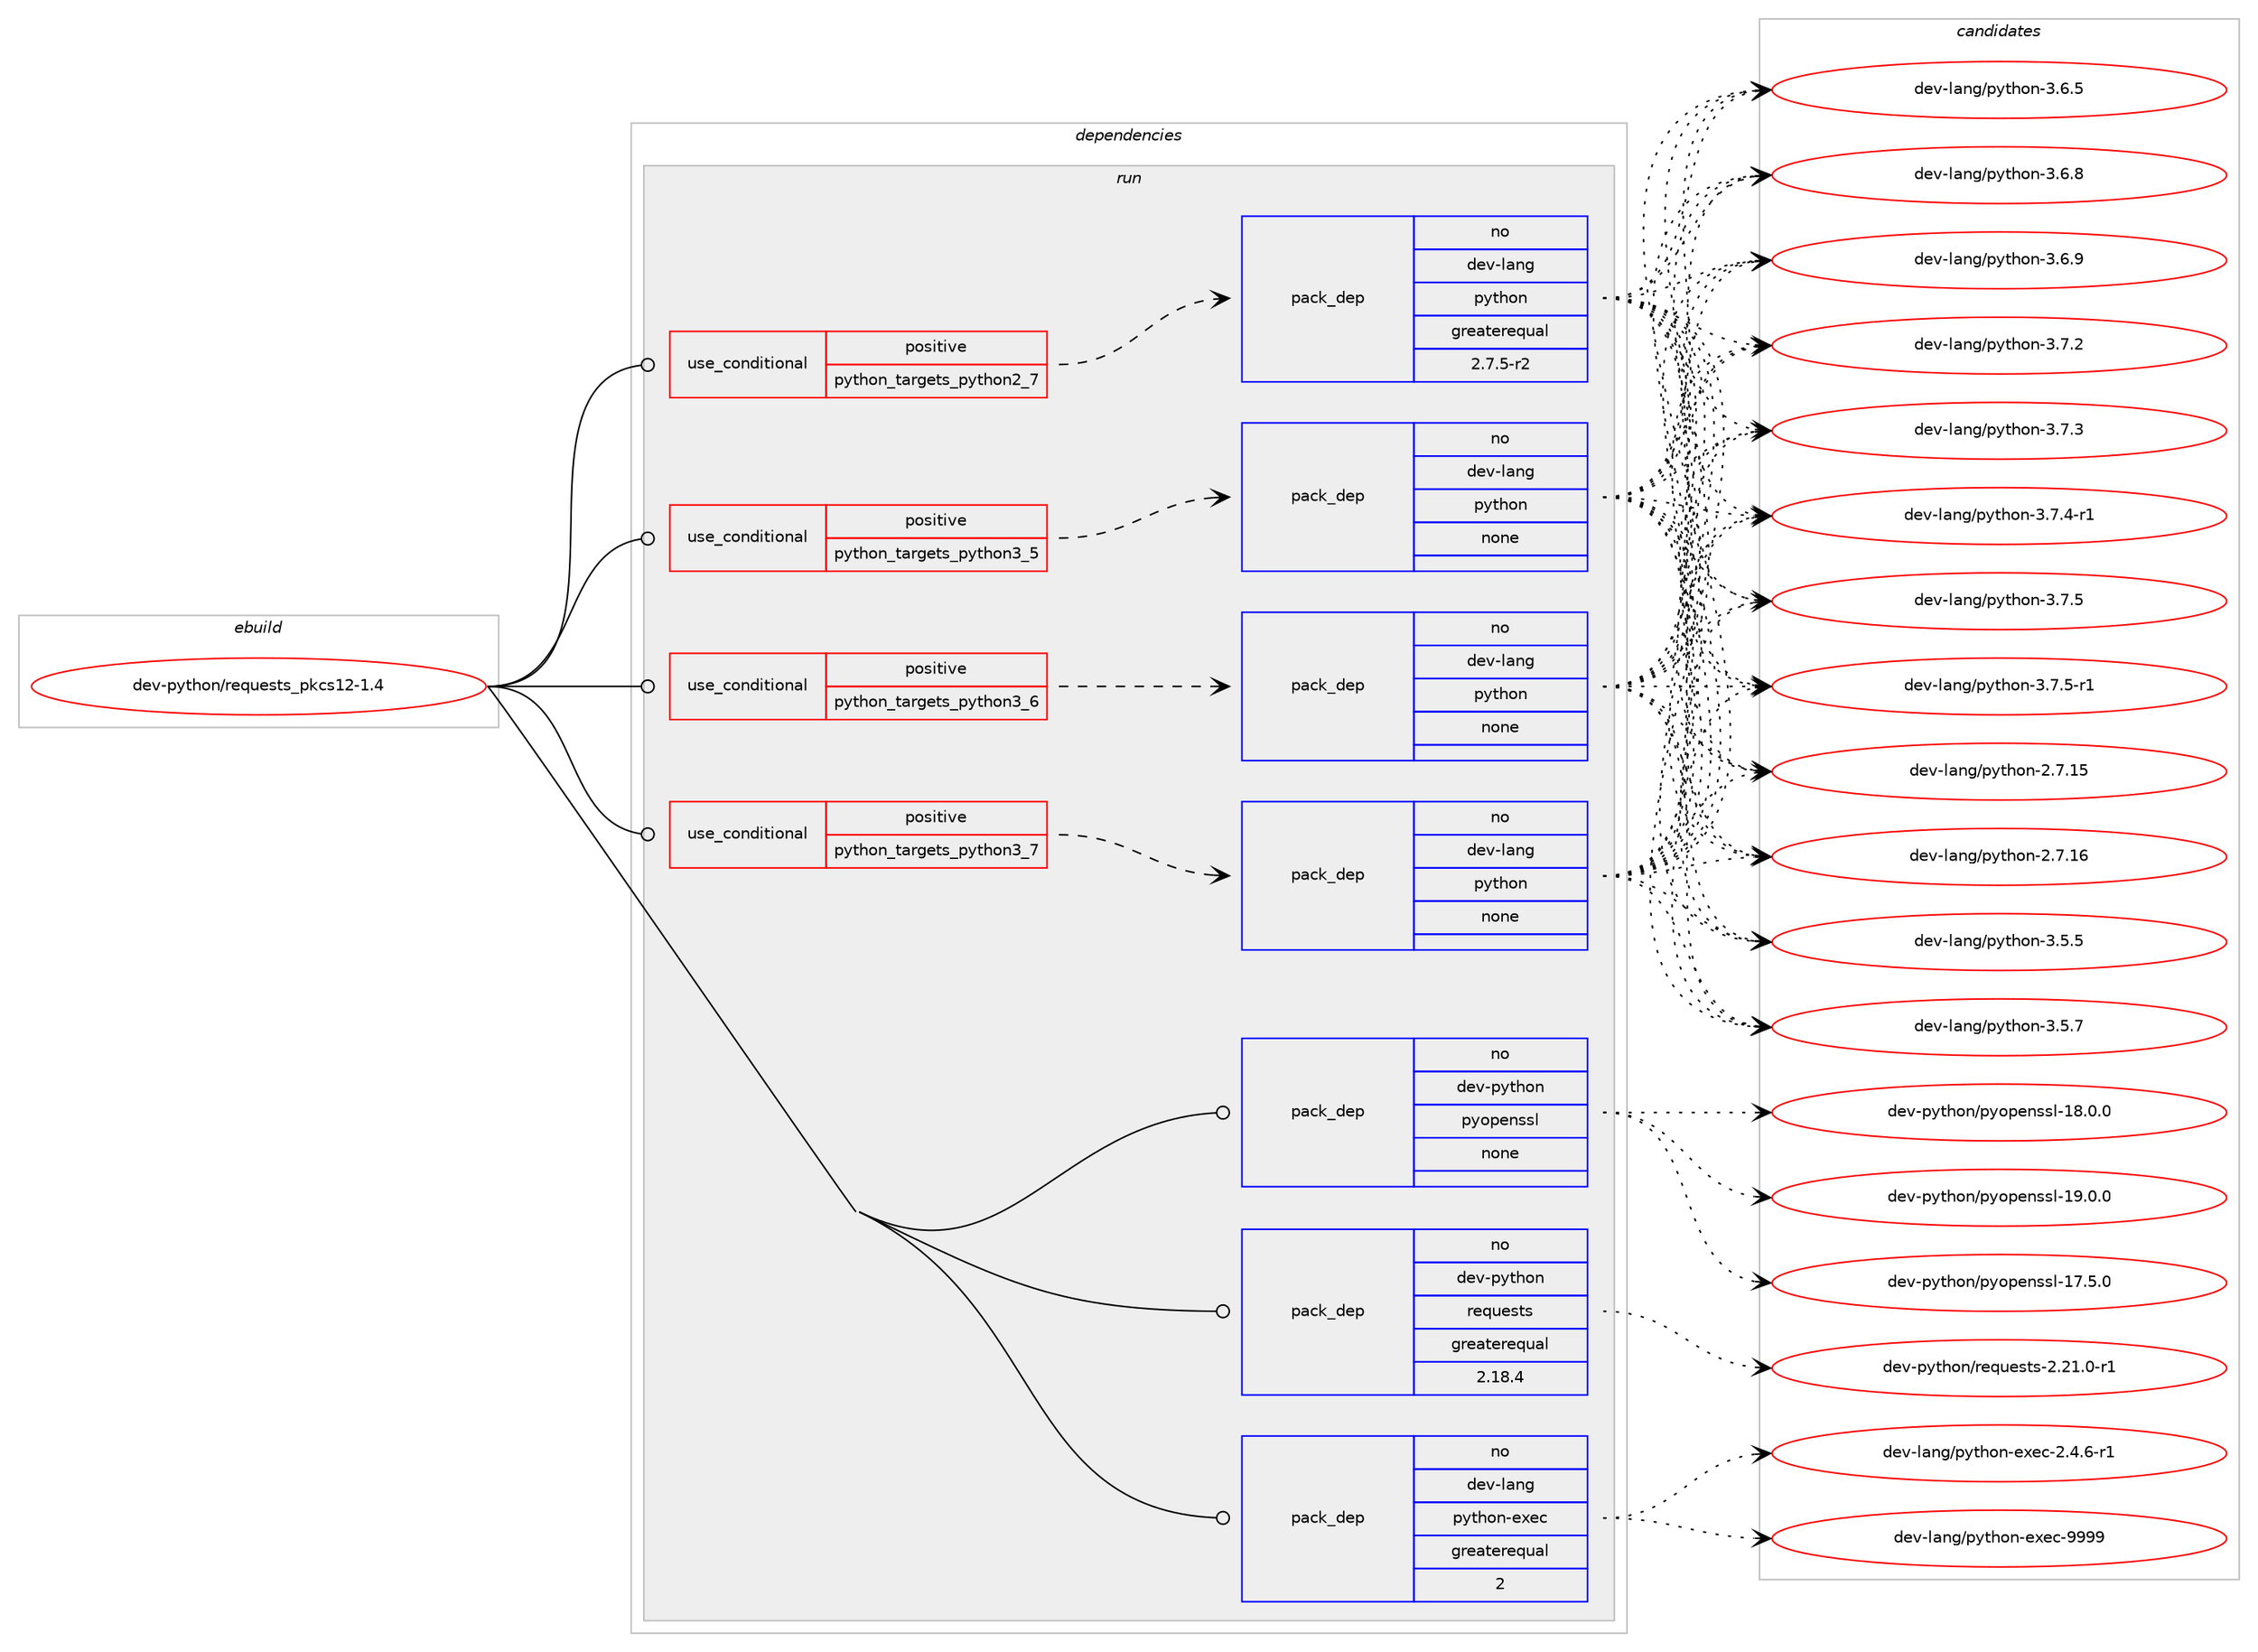digraph prolog {

# *************
# Graph options
# *************

newrank=true;
concentrate=true;
compound=true;
graph [rankdir=LR,fontname=Helvetica,fontsize=10,ranksep=1.5];#, ranksep=2.5, nodesep=0.2];
edge  [arrowhead=vee];
node  [fontname=Helvetica,fontsize=10];

# **********
# The ebuild
# **********

subgraph cluster_leftcol {
color=gray;
rank=same;
label=<<i>ebuild</i>>;
id [label="dev-python/requests_pkcs12-1.4", color=red, width=4, href="../dev-python/requests_pkcs12-1.4.svg"];
}

# ****************
# The dependencies
# ****************

subgraph cluster_midcol {
color=gray;
label=<<i>dependencies</i>>;
subgraph cluster_compile {
fillcolor="#eeeeee";
style=filled;
label=<<i>compile</i>>;
}
subgraph cluster_compileandrun {
fillcolor="#eeeeee";
style=filled;
label=<<i>compile and run</i>>;
}
subgraph cluster_run {
fillcolor="#eeeeee";
style=filled;
label=<<i>run</i>>;
subgraph cond148652 {
dependency635237 [label=<<TABLE BORDER="0" CELLBORDER="1" CELLSPACING="0" CELLPADDING="4"><TR><TD ROWSPAN="3" CELLPADDING="10">use_conditional</TD></TR><TR><TD>positive</TD></TR><TR><TD>python_targets_python2_7</TD></TR></TABLE>>, shape=none, color=red];
subgraph pack474704 {
dependency635238 [label=<<TABLE BORDER="0" CELLBORDER="1" CELLSPACING="0" CELLPADDING="4" WIDTH="220"><TR><TD ROWSPAN="6" CELLPADDING="30">pack_dep</TD></TR><TR><TD WIDTH="110">no</TD></TR><TR><TD>dev-lang</TD></TR><TR><TD>python</TD></TR><TR><TD>greaterequal</TD></TR><TR><TD>2.7.5-r2</TD></TR></TABLE>>, shape=none, color=blue];
}
dependency635237:e -> dependency635238:w [weight=20,style="dashed",arrowhead="vee"];
}
id:e -> dependency635237:w [weight=20,style="solid",arrowhead="odot"];
subgraph cond148653 {
dependency635239 [label=<<TABLE BORDER="0" CELLBORDER="1" CELLSPACING="0" CELLPADDING="4"><TR><TD ROWSPAN="3" CELLPADDING="10">use_conditional</TD></TR><TR><TD>positive</TD></TR><TR><TD>python_targets_python3_5</TD></TR></TABLE>>, shape=none, color=red];
subgraph pack474705 {
dependency635240 [label=<<TABLE BORDER="0" CELLBORDER="1" CELLSPACING="0" CELLPADDING="4" WIDTH="220"><TR><TD ROWSPAN="6" CELLPADDING="30">pack_dep</TD></TR><TR><TD WIDTH="110">no</TD></TR><TR><TD>dev-lang</TD></TR><TR><TD>python</TD></TR><TR><TD>none</TD></TR><TR><TD></TD></TR></TABLE>>, shape=none, color=blue];
}
dependency635239:e -> dependency635240:w [weight=20,style="dashed",arrowhead="vee"];
}
id:e -> dependency635239:w [weight=20,style="solid",arrowhead="odot"];
subgraph cond148654 {
dependency635241 [label=<<TABLE BORDER="0" CELLBORDER="1" CELLSPACING="0" CELLPADDING="4"><TR><TD ROWSPAN="3" CELLPADDING="10">use_conditional</TD></TR><TR><TD>positive</TD></TR><TR><TD>python_targets_python3_6</TD></TR></TABLE>>, shape=none, color=red];
subgraph pack474706 {
dependency635242 [label=<<TABLE BORDER="0" CELLBORDER="1" CELLSPACING="0" CELLPADDING="4" WIDTH="220"><TR><TD ROWSPAN="6" CELLPADDING="30">pack_dep</TD></TR><TR><TD WIDTH="110">no</TD></TR><TR><TD>dev-lang</TD></TR><TR><TD>python</TD></TR><TR><TD>none</TD></TR><TR><TD></TD></TR></TABLE>>, shape=none, color=blue];
}
dependency635241:e -> dependency635242:w [weight=20,style="dashed",arrowhead="vee"];
}
id:e -> dependency635241:w [weight=20,style="solid",arrowhead="odot"];
subgraph cond148655 {
dependency635243 [label=<<TABLE BORDER="0" CELLBORDER="1" CELLSPACING="0" CELLPADDING="4"><TR><TD ROWSPAN="3" CELLPADDING="10">use_conditional</TD></TR><TR><TD>positive</TD></TR><TR><TD>python_targets_python3_7</TD></TR></TABLE>>, shape=none, color=red];
subgraph pack474707 {
dependency635244 [label=<<TABLE BORDER="0" CELLBORDER="1" CELLSPACING="0" CELLPADDING="4" WIDTH="220"><TR><TD ROWSPAN="6" CELLPADDING="30">pack_dep</TD></TR><TR><TD WIDTH="110">no</TD></TR><TR><TD>dev-lang</TD></TR><TR><TD>python</TD></TR><TR><TD>none</TD></TR><TR><TD></TD></TR></TABLE>>, shape=none, color=blue];
}
dependency635243:e -> dependency635244:w [weight=20,style="dashed",arrowhead="vee"];
}
id:e -> dependency635243:w [weight=20,style="solid",arrowhead="odot"];
subgraph pack474708 {
dependency635245 [label=<<TABLE BORDER="0" CELLBORDER="1" CELLSPACING="0" CELLPADDING="4" WIDTH="220"><TR><TD ROWSPAN="6" CELLPADDING="30">pack_dep</TD></TR><TR><TD WIDTH="110">no</TD></TR><TR><TD>dev-lang</TD></TR><TR><TD>python-exec</TD></TR><TR><TD>greaterequal</TD></TR><TR><TD>2</TD></TR></TABLE>>, shape=none, color=blue];
}
id:e -> dependency635245:w [weight=20,style="solid",arrowhead="odot"];
subgraph pack474709 {
dependency635246 [label=<<TABLE BORDER="0" CELLBORDER="1" CELLSPACING="0" CELLPADDING="4" WIDTH="220"><TR><TD ROWSPAN="6" CELLPADDING="30">pack_dep</TD></TR><TR><TD WIDTH="110">no</TD></TR><TR><TD>dev-python</TD></TR><TR><TD>pyopenssl</TD></TR><TR><TD>none</TD></TR><TR><TD></TD></TR></TABLE>>, shape=none, color=blue];
}
id:e -> dependency635246:w [weight=20,style="solid",arrowhead="odot"];
subgraph pack474710 {
dependency635247 [label=<<TABLE BORDER="0" CELLBORDER="1" CELLSPACING="0" CELLPADDING="4" WIDTH="220"><TR><TD ROWSPAN="6" CELLPADDING="30">pack_dep</TD></TR><TR><TD WIDTH="110">no</TD></TR><TR><TD>dev-python</TD></TR><TR><TD>requests</TD></TR><TR><TD>greaterequal</TD></TR><TR><TD>2.18.4</TD></TR></TABLE>>, shape=none, color=blue];
}
id:e -> dependency635247:w [weight=20,style="solid",arrowhead="odot"];
}
}

# **************
# The candidates
# **************

subgraph cluster_choices {
rank=same;
color=gray;
label=<<i>candidates</i>>;

subgraph choice474704 {
color=black;
nodesep=1;
choice10010111845108971101034711212111610411111045504655464953 [label="dev-lang/python-2.7.15", color=red, width=4,href="../dev-lang/python-2.7.15.svg"];
choice10010111845108971101034711212111610411111045504655464954 [label="dev-lang/python-2.7.16", color=red, width=4,href="../dev-lang/python-2.7.16.svg"];
choice100101118451089711010347112121116104111110455146534653 [label="dev-lang/python-3.5.5", color=red, width=4,href="../dev-lang/python-3.5.5.svg"];
choice100101118451089711010347112121116104111110455146534655 [label="dev-lang/python-3.5.7", color=red, width=4,href="../dev-lang/python-3.5.7.svg"];
choice100101118451089711010347112121116104111110455146544653 [label="dev-lang/python-3.6.5", color=red, width=4,href="../dev-lang/python-3.6.5.svg"];
choice100101118451089711010347112121116104111110455146544656 [label="dev-lang/python-3.6.8", color=red, width=4,href="../dev-lang/python-3.6.8.svg"];
choice100101118451089711010347112121116104111110455146544657 [label="dev-lang/python-3.6.9", color=red, width=4,href="../dev-lang/python-3.6.9.svg"];
choice100101118451089711010347112121116104111110455146554650 [label="dev-lang/python-3.7.2", color=red, width=4,href="../dev-lang/python-3.7.2.svg"];
choice100101118451089711010347112121116104111110455146554651 [label="dev-lang/python-3.7.3", color=red, width=4,href="../dev-lang/python-3.7.3.svg"];
choice1001011184510897110103471121211161041111104551465546524511449 [label="dev-lang/python-3.7.4-r1", color=red, width=4,href="../dev-lang/python-3.7.4-r1.svg"];
choice100101118451089711010347112121116104111110455146554653 [label="dev-lang/python-3.7.5", color=red, width=4,href="../dev-lang/python-3.7.5.svg"];
choice1001011184510897110103471121211161041111104551465546534511449 [label="dev-lang/python-3.7.5-r1", color=red, width=4,href="../dev-lang/python-3.7.5-r1.svg"];
dependency635238:e -> choice10010111845108971101034711212111610411111045504655464953:w [style=dotted,weight="100"];
dependency635238:e -> choice10010111845108971101034711212111610411111045504655464954:w [style=dotted,weight="100"];
dependency635238:e -> choice100101118451089711010347112121116104111110455146534653:w [style=dotted,weight="100"];
dependency635238:e -> choice100101118451089711010347112121116104111110455146534655:w [style=dotted,weight="100"];
dependency635238:e -> choice100101118451089711010347112121116104111110455146544653:w [style=dotted,weight="100"];
dependency635238:e -> choice100101118451089711010347112121116104111110455146544656:w [style=dotted,weight="100"];
dependency635238:e -> choice100101118451089711010347112121116104111110455146544657:w [style=dotted,weight="100"];
dependency635238:e -> choice100101118451089711010347112121116104111110455146554650:w [style=dotted,weight="100"];
dependency635238:e -> choice100101118451089711010347112121116104111110455146554651:w [style=dotted,weight="100"];
dependency635238:e -> choice1001011184510897110103471121211161041111104551465546524511449:w [style=dotted,weight="100"];
dependency635238:e -> choice100101118451089711010347112121116104111110455146554653:w [style=dotted,weight="100"];
dependency635238:e -> choice1001011184510897110103471121211161041111104551465546534511449:w [style=dotted,weight="100"];
}
subgraph choice474705 {
color=black;
nodesep=1;
choice10010111845108971101034711212111610411111045504655464953 [label="dev-lang/python-2.7.15", color=red, width=4,href="../dev-lang/python-2.7.15.svg"];
choice10010111845108971101034711212111610411111045504655464954 [label="dev-lang/python-2.7.16", color=red, width=4,href="../dev-lang/python-2.7.16.svg"];
choice100101118451089711010347112121116104111110455146534653 [label="dev-lang/python-3.5.5", color=red, width=4,href="../dev-lang/python-3.5.5.svg"];
choice100101118451089711010347112121116104111110455146534655 [label="dev-lang/python-3.5.7", color=red, width=4,href="../dev-lang/python-3.5.7.svg"];
choice100101118451089711010347112121116104111110455146544653 [label="dev-lang/python-3.6.5", color=red, width=4,href="../dev-lang/python-3.6.5.svg"];
choice100101118451089711010347112121116104111110455146544656 [label="dev-lang/python-3.6.8", color=red, width=4,href="../dev-lang/python-3.6.8.svg"];
choice100101118451089711010347112121116104111110455146544657 [label="dev-lang/python-3.6.9", color=red, width=4,href="../dev-lang/python-3.6.9.svg"];
choice100101118451089711010347112121116104111110455146554650 [label="dev-lang/python-3.7.2", color=red, width=4,href="../dev-lang/python-3.7.2.svg"];
choice100101118451089711010347112121116104111110455146554651 [label="dev-lang/python-3.7.3", color=red, width=4,href="../dev-lang/python-3.7.3.svg"];
choice1001011184510897110103471121211161041111104551465546524511449 [label="dev-lang/python-3.7.4-r1", color=red, width=4,href="../dev-lang/python-3.7.4-r1.svg"];
choice100101118451089711010347112121116104111110455146554653 [label="dev-lang/python-3.7.5", color=red, width=4,href="../dev-lang/python-3.7.5.svg"];
choice1001011184510897110103471121211161041111104551465546534511449 [label="dev-lang/python-3.7.5-r1", color=red, width=4,href="../dev-lang/python-3.7.5-r1.svg"];
dependency635240:e -> choice10010111845108971101034711212111610411111045504655464953:w [style=dotted,weight="100"];
dependency635240:e -> choice10010111845108971101034711212111610411111045504655464954:w [style=dotted,weight="100"];
dependency635240:e -> choice100101118451089711010347112121116104111110455146534653:w [style=dotted,weight="100"];
dependency635240:e -> choice100101118451089711010347112121116104111110455146534655:w [style=dotted,weight="100"];
dependency635240:e -> choice100101118451089711010347112121116104111110455146544653:w [style=dotted,weight="100"];
dependency635240:e -> choice100101118451089711010347112121116104111110455146544656:w [style=dotted,weight="100"];
dependency635240:e -> choice100101118451089711010347112121116104111110455146544657:w [style=dotted,weight="100"];
dependency635240:e -> choice100101118451089711010347112121116104111110455146554650:w [style=dotted,weight="100"];
dependency635240:e -> choice100101118451089711010347112121116104111110455146554651:w [style=dotted,weight="100"];
dependency635240:e -> choice1001011184510897110103471121211161041111104551465546524511449:w [style=dotted,weight="100"];
dependency635240:e -> choice100101118451089711010347112121116104111110455146554653:w [style=dotted,weight="100"];
dependency635240:e -> choice1001011184510897110103471121211161041111104551465546534511449:w [style=dotted,weight="100"];
}
subgraph choice474706 {
color=black;
nodesep=1;
choice10010111845108971101034711212111610411111045504655464953 [label="dev-lang/python-2.7.15", color=red, width=4,href="../dev-lang/python-2.7.15.svg"];
choice10010111845108971101034711212111610411111045504655464954 [label="dev-lang/python-2.7.16", color=red, width=4,href="../dev-lang/python-2.7.16.svg"];
choice100101118451089711010347112121116104111110455146534653 [label="dev-lang/python-3.5.5", color=red, width=4,href="../dev-lang/python-3.5.5.svg"];
choice100101118451089711010347112121116104111110455146534655 [label="dev-lang/python-3.5.7", color=red, width=4,href="../dev-lang/python-3.5.7.svg"];
choice100101118451089711010347112121116104111110455146544653 [label="dev-lang/python-3.6.5", color=red, width=4,href="../dev-lang/python-3.6.5.svg"];
choice100101118451089711010347112121116104111110455146544656 [label="dev-lang/python-3.6.8", color=red, width=4,href="../dev-lang/python-3.6.8.svg"];
choice100101118451089711010347112121116104111110455146544657 [label="dev-lang/python-3.6.9", color=red, width=4,href="../dev-lang/python-3.6.9.svg"];
choice100101118451089711010347112121116104111110455146554650 [label="dev-lang/python-3.7.2", color=red, width=4,href="../dev-lang/python-3.7.2.svg"];
choice100101118451089711010347112121116104111110455146554651 [label="dev-lang/python-3.7.3", color=red, width=4,href="../dev-lang/python-3.7.3.svg"];
choice1001011184510897110103471121211161041111104551465546524511449 [label="dev-lang/python-3.7.4-r1", color=red, width=4,href="../dev-lang/python-3.7.4-r1.svg"];
choice100101118451089711010347112121116104111110455146554653 [label="dev-lang/python-3.7.5", color=red, width=4,href="../dev-lang/python-3.7.5.svg"];
choice1001011184510897110103471121211161041111104551465546534511449 [label="dev-lang/python-3.7.5-r1", color=red, width=4,href="../dev-lang/python-3.7.5-r1.svg"];
dependency635242:e -> choice10010111845108971101034711212111610411111045504655464953:w [style=dotted,weight="100"];
dependency635242:e -> choice10010111845108971101034711212111610411111045504655464954:w [style=dotted,weight="100"];
dependency635242:e -> choice100101118451089711010347112121116104111110455146534653:w [style=dotted,weight="100"];
dependency635242:e -> choice100101118451089711010347112121116104111110455146534655:w [style=dotted,weight="100"];
dependency635242:e -> choice100101118451089711010347112121116104111110455146544653:w [style=dotted,weight="100"];
dependency635242:e -> choice100101118451089711010347112121116104111110455146544656:w [style=dotted,weight="100"];
dependency635242:e -> choice100101118451089711010347112121116104111110455146544657:w [style=dotted,weight="100"];
dependency635242:e -> choice100101118451089711010347112121116104111110455146554650:w [style=dotted,weight="100"];
dependency635242:e -> choice100101118451089711010347112121116104111110455146554651:w [style=dotted,weight="100"];
dependency635242:e -> choice1001011184510897110103471121211161041111104551465546524511449:w [style=dotted,weight="100"];
dependency635242:e -> choice100101118451089711010347112121116104111110455146554653:w [style=dotted,weight="100"];
dependency635242:e -> choice1001011184510897110103471121211161041111104551465546534511449:w [style=dotted,weight="100"];
}
subgraph choice474707 {
color=black;
nodesep=1;
choice10010111845108971101034711212111610411111045504655464953 [label="dev-lang/python-2.7.15", color=red, width=4,href="../dev-lang/python-2.7.15.svg"];
choice10010111845108971101034711212111610411111045504655464954 [label="dev-lang/python-2.7.16", color=red, width=4,href="../dev-lang/python-2.7.16.svg"];
choice100101118451089711010347112121116104111110455146534653 [label="dev-lang/python-3.5.5", color=red, width=4,href="../dev-lang/python-3.5.5.svg"];
choice100101118451089711010347112121116104111110455146534655 [label="dev-lang/python-3.5.7", color=red, width=4,href="../dev-lang/python-3.5.7.svg"];
choice100101118451089711010347112121116104111110455146544653 [label="dev-lang/python-3.6.5", color=red, width=4,href="../dev-lang/python-3.6.5.svg"];
choice100101118451089711010347112121116104111110455146544656 [label="dev-lang/python-3.6.8", color=red, width=4,href="../dev-lang/python-3.6.8.svg"];
choice100101118451089711010347112121116104111110455146544657 [label="dev-lang/python-3.6.9", color=red, width=4,href="../dev-lang/python-3.6.9.svg"];
choice100101118451089711010347112121116104111110455146554650 [label="dev-lang/python-3.7.2", color=red, width=4,href="../dev-lang/python-3.7.2.svg"];
choice100101118451089711010347112121116104111110455146554651 [label="dev-lang/python-3.7.3", color=red, width=4,href="../dev-lang/python-3.7.3.svg"];
choice1001011184510897110103471121211161041111104551465546524511449 [label="dev-lang/python-3.7.4-r1", color=red, width=4,href="../dev-lang/python-3.7.4-r1.svg"];
choice100101118451089711010347112121116104111110455146554653 [label="dev-lang/python-3.7.5", color=red, width=4,href="../dev-lang/python-3.7.5.svg"];
choice1001011184510897110103471121211161041111104551465546534511449 [label="dev-lang/python-3.7.5-r1", color=red, width=4,href="../dev-lang/python-3.7.5-r1.svg"];
dependency635244:e -> choice10010111845108971101034711212111610411111045504655464953:w [style=dotted,weight="100"];
dependency635244:e -> choice10010111845108971101034711212111610411111045504655464954:w [style=dotted,weight="100"];
dependency635244:e -> choice100101118451089711010347112121116104111110455146534653:w [style=dotted,weight="100"];
dependency635244:e -> choice100101118451089711010347112121116104111110455146534655:w [style=dotted,weight="100"];
dependency635244:e -> choice100101118451089711010347112121116104111110455146544653:w [style=dotted,weight="100"];
dependency635244:e -> choice100101118451089711010347112121116104111110455146544656:w [style=dotted,weight="100"];
dependency635244:e -> choice100101118451089711010347112121116104111110455146544657:w [style=dotted,weight="100"];
dependency635244:e -> choice100101118451089711010347112121116104111110455146554650:w [style=dotted,weight="100"];
dependency635244:e -> choice100101118451089711010347112121116104111110455146554651:w [style=dotted,weight="100"];
dependency635244:e -> choice1001011184510897110103471121211161041111104551465546524511449:w [style=dotted,weight="100"];
dependency635244:e -> choice100101118451089711010347112121116104111110455146554653:w [style=dotted,weight="100"];
dependency635244:e -> choice1001011184510897110103471121211161041111104551465546534511449:w [style=dotted,weight="100"];
}
subgraph choice474708 {
color=black;
nodesep=1;
choice10010111845108971101034711212111610411111045101120101994550465246544511449 [label="dev-lang/python-exec-2.4.6-r1", color=red, width=4,href="../dev-lang/python-exec-2.4.6-r1.svg"];
choice10010111845108971101034711212111610411111045101120101994557575757 [label="dev-lang/python-exec-9999", color=red, width=4,href="../dev-lang/python-exec-9999.svg"];
dependency635245:e -> choice10010111845108971101034711212111610411111045101120101994550465246544511449:w [style=dotted,weight="100"];
dependency635245:e -> choice10010111845108971101034711212111610411111045101120101994557575757:w [style=dotted,weight="100"];
}
subgraph choice474709 {
color=black;
nodesep=1;
choice100101118451121211161041111104711212111111210111011511510845495546534648 [label="dev-python/pyopenssl-17.5.0", color=red, width=4,href="../dev-python/pyopenssl-17.5.0.svg"];
choice100101118451121211161041111104711212111111210111011511510845495646484648 [label="dev-python/pyopenssl-18.0.0", color=red, width=4,href="../dev-python/pyopenssl-18.0.0.svg"];
choice100101118451121211161041111104711212111111210111011511510845495746484648 [label="dev-python/pyopenssl-19.0.0", color=red, width=4,href="../dev-python/pyopenssl-19.0.0.svg"];
dependency635246:e -> choice100101118451121211161041111104711212111111210111011511510845495546534648:w [style=dotted,weight="100"];
dependency635246:e -> choice100101118451121211161041111104711212111111210111011511510845495646484648:w [style=dotted,weight="100"];
dependency635246:e -> choice100101118451121211161041111104711212111111210111011511510845495746484648:w [style=dotted,weight="100"];
}
subgraph choice474710 {
color=black;
nodesep=1;
choice1001011184511212111610411111047114101113117101115116115455046504946484511449 [label="dev-python/requests-2.21.0-r1", color=red, width=4,href="../dev-python/requests-2.21.0-r1.svg"];
dependency635247:e -> choice1001011184511212111610411111047114101113117101115116115455046504946484511449:w [style=dotted,weight="100"];
}
}

}
